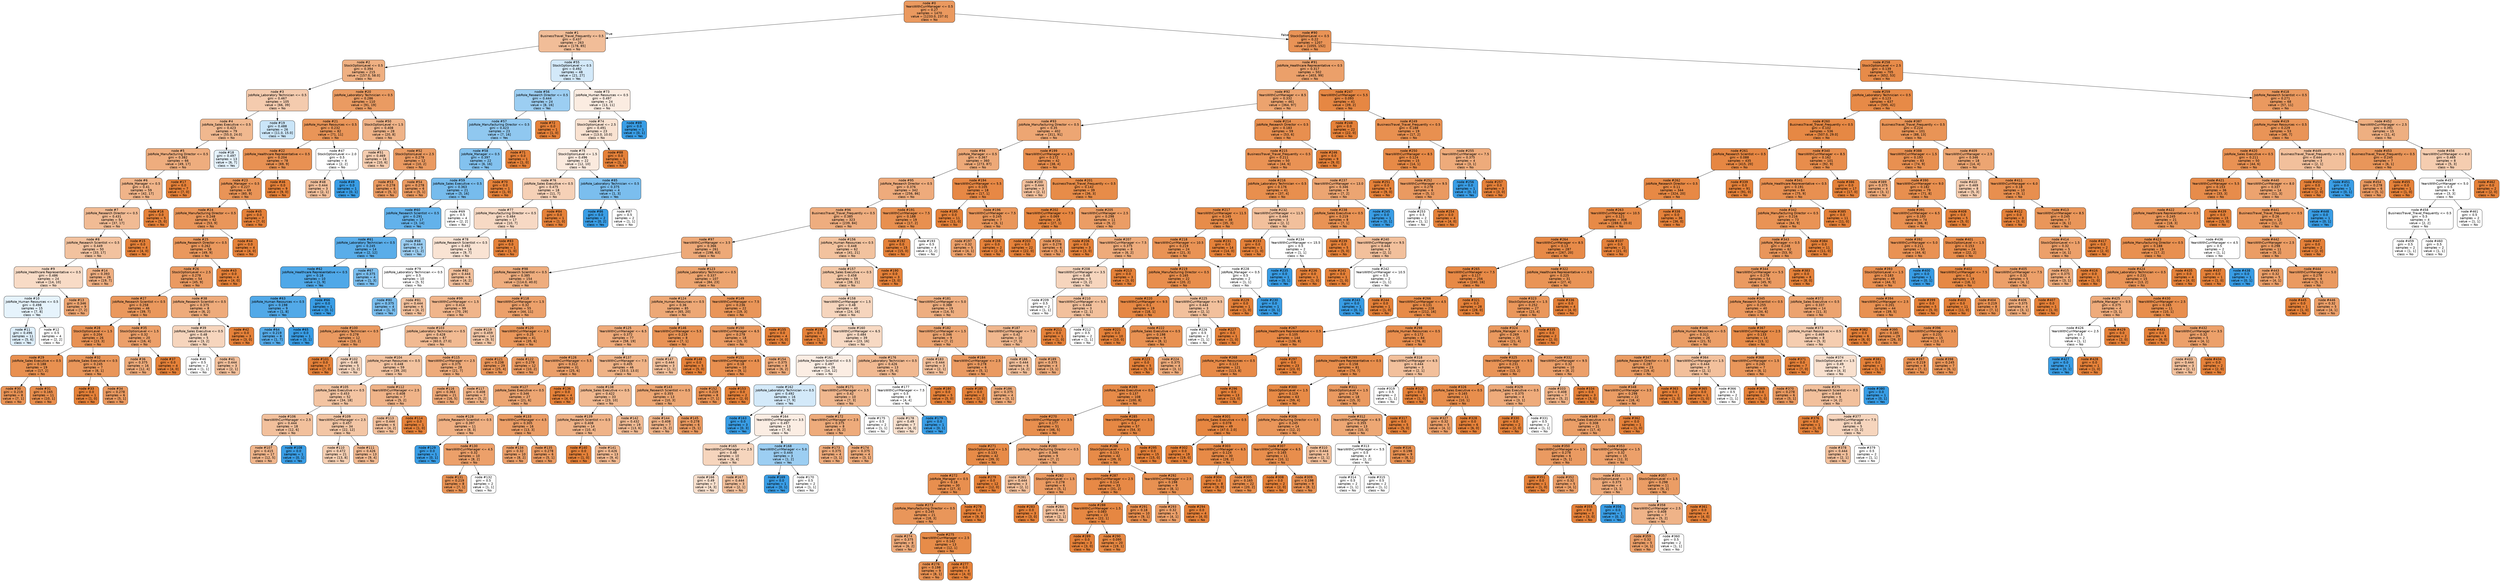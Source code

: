 digraph Tree {
node [shape=box, style="filled, rounded", color="black", fontname="helvetica"] ;
edge [fontname="helvetica"] ;
0 [label="node #0\nYearsWithCurrManager <= 0.5\ngini = 0.27\nsamples = 1470\nvalue = [1233.0, 237.0]\nclass = No", fillcolor="#ea995f"] ;
1 [label="node #1\nBusinessTravel_Travel_Frequently <= 0.5\ngini = 0.437\nsamples = 263\nvalue = [178, 85]\nclass = No", fillcolor="#f1bd98"] ;
0 -> 1 [labeldistance=2.5, labelangle=45, headlabel="True"] ;
2 [label="node #2\nStockOptionLevel <= 0.5\ngini = 0.394\nsamples = 215\nvalue = [157.0, 58.0]\nclass = No", fillcolor="#efb082"] ;
1 -> 2 ;
3 [label="node #3\nJobRole_Laboratory Technician <= 0.5\ngini = 0.467\nsamples = 105\nvalue = [66, 39]\nclass = No", fillcolor="#f4cbae"] ;
2 -> 3 ;
4 [label="node #4\nJobRole_Sales Executive <= 0.5\ngini = 0.423\nsamples = 79\nvalue = [55.0, 24.0]\nclass = No", fillcolor="#f0b88f"] ;
3 -> 4 ;
5 [label="node #5\nJobRole_Manufacturing Director <= 0.5\ngini = 0.382\nsamples = 66\nvalue = [49, 17]\nclass = No", fillcolor="#eead7e"] ;
4 -> 5 ;
6 [label="node #6\nJobRole_Manager <= 0.5\ngini = 0.41\nsamples = 59\nvalue = [42, 17]\nclass = No", fillcolor="#f0b489"] ;
5 -> 6 ;
7 [label="node #7\nJobRole_Research Director <= 0.5\ngini = 0.431\nsamples = 54\nvalue = [37, 17]\nclass = No", fillcolor="#f1bb94"] ;
6 -> 7 ;
8 [label="node #8\nJobRole_Research Scientist <= 0.5\ngini = 0.449\nsamples = 50\nvalue = [33, 17]\nclass = No", fillcolor="#f2c29f"] ;
7 -> 8 ;
9 [label="node #9\nJobRole_Healthcare Representative <= 0.5\ngini = 0.486\nsamples = 24\nvalue = [14, 10]\nclass = No", fillcolor="#f8dbc6"] ;
8 -> 9 ;
10 [label="node #10\nJobRole_Human Resources <= 0.5\ngini = 0.498\nsamples = 15\nvalue = [7, 8]\nclass = Yes", fillcolor="#e6f3fc"] ;
9 -> 10 ;
11 [label="node #11\ngini = 0.496\nsamples = 11\nvalue = [5, 6]\nclass = Yes", fillcolor="#deeffb"] ;
10 -> 11 ;
12 [label="node #12\ngini = 0.5\nsamples = 4\nvalue = [2, 2]\nclass = No", fillcolor="#ffffff"] ;
10 -> 12 ;
13 [label="node #13\ngini = 0.346\nsamples = 9\nvalue = [7, 2]\nclass = No", fillcolor="#eca572"] ;
9 -> 13 ;
14 [label="node #14\ngini = 0.393\nsamples = 26\nvalue = [19, 7]\nclass = No", fillcolor="#efaf82"] ;
8 -> 14 ;
15 [label="node #15\ngini = 0.0\nsamples = 4\nvalue = [4, 0]\nclass = No", fillcolor="#e58139"] ;
7 -> 15 ;
16 [label="node #16\ngini = 0.0\nsamples = 5\nvalue = [5, 0]\nclass = No", fillcolor="#e58139"] ;
6 -> 16 ;
17 [label="node #17\ngini = 0.0\nsamples = 7\nvalue = [7, 0]\nclass = No", fillcolor="#e58139"] ;
5 -> 17 ;
18 [label="node #18\ngini = 0.497\nsamples = 13\nvalue = [6, 7]\nclass = Yes", fillcolor="#e3f1fb"] ;
4 -> 18 ;
19 [label="node #19\ngini = 0.488\nsamples = 26\nvalue = [11.0, 15.0]\nclass = Yes", fillcolor="#cae5f8"] ;
3 -> 19 ;
20 [label="node #20\nJobRole_Laboratory Technician <= 0.5\ngini = 0.286\nsamples = 110\nvalue = [91, 19]\nclass = No", fillcolor="#ea9b62"] ;
2 -> 20 ;
21 [label="node #21\nJobRole_Human Resources <= 0.5\ngini = 0.232\nsamples = 82\nvalue = [71, 11]\nclass = No", fillcolor="#e99558"] ;
20 -> 21 ;
22 [label="node #22\nJobRole_Healthcare Representative <= 0.5\ngini = 0.204\nsamples = 78\nvalue = [69, 9]\nclass = No", fillcolor="#e89153"] ;
21 -> 22 ;
23 [label="node #23\nJobRole_Manager <= 0.5\ngini = 0.227\nsamples = 69\nvalue = [60, 9]\nclass = No", fillcolor="#e99457"] ;
22 -> 23 ;
24 [label="node #24\nJobRole_Manufacturing Director <= 0.5\ngini = 0.248\nsamples = 62\nvalue = [53, 9]\nclass = No", fillcolor="#e9965b"] ;
23 -> 24 ;
25 [label="node #25\nJobRole_Research Director <= 0.5\ngini = 0.262\nsamples = 58\nvalue = [49, 9]\nclass = No", fillcolor="#ea985d"] ;
24 -> 25 ;
26 [label="node #26\nStockOptionLevel <= 2.5\ngini = 0.278\nsamples = 54\nvalue = [45, 9]\nclass = No", fillcolor="#ea9a61"] ;
25 -> 26 ;
27 [label="node #27\nJobRole_Research Scientist <= 0.5\ngini = 0.258\nsamples = 46\nvalue = [39, 7]\nclass = No", fillcolor="#ea985d"] ;
26 -> 27 ;
28 [label="node #28\nStockOptionLevel <= 1.5\ngini = 0.204\nsamples = 26\nvalue = [23, 3]\nclass = No", fillcolor="#e89153"] ;
27 -> 28 ;
29 [label="node #29\nJobRole_Sales Executive <= 0.5\ngini = 0.188\nsamples = 19\nvalue = [17, 2]\nclass = No", fillcolor="#e89050"] ;
28 -> 29 ;
30 [label="node #30\ngini = 0.219\nsamples = 8\nvalue = [7, 1]\nclass = No", fillcolor="#e99355"] ;
29 -> 30 ;
31 [label="node #31\ngini = 0.165\nsamples = 11\nvalue = [10, 1]\nclass = No", fillcolor="#e88e4d"] ;
29 -> 31 ;
32 [label="node #32\nJobRole_Sales Executive <= 0.5\ngini = 0.245\nsamples = 7\nvalue = [6, 1]\nclass = No", fillcolor="#e9965a"] ;
28 -> 32 ;
33 [label="node #33\ngini = 0.0\nsamples = 1\nvalue = [1, 0]\nclass = No", fillcolor="#e58139"] ;
32 -> 33 ;
34 [label="node #34\ngini = 0.278\nsamples = 6\nvalue = [5, 1]\nclass = No", fillcolor="#ea9a61"] ;
32 -> 34 ;
35 [label="node #35\nStockOptionLevel <= 1.5\ngini = 0.32\nsamples = 20\nvalue = [16, 4]\nclass = No", fillcolor="#eca06a"] ;
27 -> 35 ;
36 [label="node #36\ngini = 0.375\nsamples = 16\nvalue = [12, 4]\nclass = No", fillcolor="#eeab7b"] ;
35 -> 36 ;
37 [label="node #37\ngini = 0.0\nsamples = 4\nvalue = [4, 0]\nclass = No", fillcolor="#e58139"] ;
35 -> 37 ;
38 [label="node #38\nJobRole_Research Scientist <= 0.5\ngini = 0.375\nsamples = 8\nvalue = [6, 2]\nclass = No", fillcolor="#eeab7b"] ;
26 -> 38 ;
39 [label="node #39\nJobRole_Sales Executive <= 0.5\ngini = 0.48\nsamples = 5\nvalue = [3, 2]\nclass = No", fillcolor="#f6d5bd"] ;
38 -> 39 ;
40 [label="node #40\ngini = 0.5\nsamples = 2\nvalue = [1, 1]\nclass = No", fillcolor="#ffffff"] ;
39 -> 40 ;
41 [label="node #41\ngini = 0.444\nsamples = 3\nvalue = [2, 1]\nclass = No", fillcolor="#f2c09c"] ;
39 -> 41 ;
42 [label="node #42\ngini = 0.0\nsamples = 3\nvalue = [3, 0]\nclass = No", fillcolor="#e58139"] ;
38 -> 42 ;
43 [label="node #43\ngini = 0.0\nsamples = 4\nvalue = [4, 0]\nclass = No", fillcolor="#e58139"] ;
25 -> 43 ;
44 [label="node #44\ngini = 0.0\nsamples = 4\nvalue = [4, 0]\nclass = No", fillcolor="#e58139"] ;
24 -> 44 ;
45 [label="node #45\ngini = 0.0\nsamples = 7\nvalue = [7, 0]\nclass = No", fillcolor="#e58139"] ;
23 -> 45 ;
46 [label="node #46\ngini = 0.0\nsamples = 9\nvalue = [9, 0]\nclass = No", fillcolor="#e58139"] ;
22 -> 46 ;
47 [label="node #47\nStockOptionLevel <= 2.0\ngini = 0.5\nsamples = 4\nvalue = [2, 2]\nclass = No", fillcolor="#ffffff"] ;
21 -> 47 ;
48 [label="node #48\ngini = 0.444\nsamples = 3\nvalue = [2, 1]\nclass = No", fillcolor="#f2c09c"] ;
47 -> 48 ;
49 [label="node #49\ngini = 0.0\nsamples = 1\nvalue = [0, 1]\nclass = Yes", fillcolor="#399de5"] ;
47 -> 49 ;
50 [label="node #50\nStockOptionLevel <= 1.5\ngini = 0.408\nsamples = 28\nvalue = [20, 8]\nclass = No", fillcolor="#efb388"] ;
20 -> 50 ;
51 [label="node #51\ngini = 0.469\nsamples = 16\nvalue = [10, 6]\nclass = No", fillcolor="#f5cdb0"] ;
50 -> 51 ;
52 [label="node #52\nStockOptionLevel <= 2.5\ngini = 0.278\nsamples = 12\nvalue = [10, 2]\nclass = No", fillcolor="#ea9a61"] ;
50 -> 52 ;
53 [label="node #53\ngini = 0.278\nsamples = 6\nvalue = [5, 1]\nclass = No", fillcolor="#ea9a61"] ;
52 -> 53 ;
54 [label="node #54\ngini = 0.278\nsamples = 6\nvalue = [5, 1]\nclass = No", fillcolor="#ea9a61"] ;
52 -> 54 ;
55 [label="node #55\nStockOptionLevel <= 0.5\ngini = 0.492\nsamples = 48\nvalue = [21, 27]\nclass = Yes", fillcolor="#d3e9f9"] ;
1 -> 55 ;
56 [label="node #56\nJobRole_Research Director <= 0.5\ngini = 0.444\nsamples = 24\nvalue = [8, 16]\nclass = Yes", fillcolor="#9ccef2"] ;
55 -> 56 ;
57 [label="node #57\nJobRole_Manufacturing Director <= 0.5\ngini = 0.423\nsamples = 23\nvalue = [7, 16]\nclass = Yes", fillcolor="#90c8f0"] ;
56 -> 57 ;
58 [label="node #58\nJobRole_Manager <= 0.5\ngini = 0.397\nsamples = 22\nvalue = [6, 16]\nclass = Yes", fillcolor="#83c2ef"] ;
57 -> 58 ;
59 [label="node #59\nJobRole_Sales Executive <= 0.5\ngini = 0.363\nsamples = 21\nvalue = [5, 16]\nclass = Yes", fillcolor="#77bced"] ;
58 -> 59 ;
60 [label="node #60\nJobRole_Research Scientist <= 0.5\ngini = 0.291\nsamples = 17\nvalue = [3, 14]\nclass = Yes", fillcolor="#63b2eb"] ;
59 -> 60 ;
61 [label="node #61\nJobRole_Laboratory Technician <= 0.5\ngini = 0.245\nsamples = 14\nvalue = [2, 12]\nclass = Yes", fillcolor="#5aade9"] ;
60 -> 61 ;
62 [label="node #62\nJobRole_Healthcare Representative <= 0.5\ngini = 0.18\nsamples = 10\nvalue = [1, 9]\nclass = Yes", fillcolor="#4fa8e8"] ;
61 -> 62 ;
63 [label="node #63\nJobRole_Human Resources <= 0.5\ngini = 0.198\nsamples = 9\nvalue = [1, 8]\nclass = Yes", fillcolor="#52a9e8"] ;
62 -> 63 ;
64 [label="node #64\ngini = 0.219\nsamples = 8\nvalue = [1, 7]\nclass = Yes", fillcolor="#55abe9"] ;
63 -> 64 ;
65 [label="node #65\ngini = 0.0\nsamples = 1\nvalue = [0, 1]\nclass = Yes", fillcolor="#399de5"] ;
63 -> 65 ;
66 [label="node #66\ngini = 0.0\nsamples = 1\nvalue = [0, 1]\nclass = Yes", fillcolor="#399de5"] ;
62 -> 66 ;
67 [label="node #67\ngini = 0.375\nsamples = 4\nvalue = [1, 3]\nclass = Yes", fillcolor="#7bbeee"] ;
61 -> 67 ;
68 [label="node #68\ngini = 0.444\nsamples = 3\nvalue = [1, 2]\nclass = Yes", fillcolor="#9ccef2"] ;
60 -> 68 ;
69 [label="node #69\ngini = 0.5\nsamples = 4\nvalue = [2, 2]\nclass = No", fillcolor="#ffffff"] ;
59 -> 69 ;
70 [label="node #70\ngini = 0.0\nsamples = 1\nvalue = [1, 0]\nclass = No", fillcolor="#e58139"] ;
58 -> 70 ;
71 [label="node #71\ngini = 0.0\nsamples = 1\nvalue = [1, 0]\nclass = No", fillcolor="#e58139"] ;
57 -> 71 ;
72 [label="node #72\ngini = 0.0\nsamples = 1\nvalue = [1, 0]\nclass = No", fillcolor="#e58139"] ;
56 -> 72 ;
73 [label="node #73\nJobRole_Human Resources <= 0.5\ngini = 0.497\nsamples = 24\nvalue = [13, 11]\nclass = No", fillcolor="#fbece1"] ;
55 -> 73 ;
74 [label="node #74\nStockOptionLevel <= 2.5\ngini = 0.491\nsamples = 23\nvalue = [13.0, 10.0]\nclass = No", fillcolor="#f9e2d1"] ;
73 -> 74 ;
75 [label="node #75\nStockOptionLevel <= 1.5\ngini = 0.496\nsamples = 22\nvalue = [12, 10]\nclass = No", fillcolor="#fbeade"] ;
74 -> 75 ;
76 [label="node #76\nJobRole_Sales Executive <= 0.5\ngini = 0.475\nsamples = 18\nvalue = [11, 7]\nclass = No", fillcolor="#f6d1b7"] ;
75 -> 76 ;
77 [label="node #77\nJobRole_Manufacturing Director <= 0.5\ngini = 0.484\nsamples = 17\nvalue = [10, 7]\nclass = No", fillcolor="#f7d9c4"] ;
76 -> 77 ;
78 [label="node #78\nJobRole_Research Scientist <= 0.5\ngini = 0.492\nsamples = 16\nvalue = [9, 7]\nclass = No", fillcolor="#f9e3d3"] ;
77 -> 78 ;
79 [label="node #79\nJobRole_Laboratory Technician <= 0.5\ngini = 0.5\nsamples = 10\nvalue = [5, 5]\nclass = No", fillcolor="#ffffff"] ;
78 -> 79 ;
80 [label="node #80\ngini = 0.375\nsamples = 4\nvalue = [1, 3]\nclass = Yes", fillcolor="#7bbeee"] ;
79 -> 80 ;
81 [label="node #81\ngini = 0.444\nsamples = 6\nvalue = [4, 2]\nclass = No", fillcolor="#f2c09c"] ;
79 -> 81 ;
82 [label="node #82\ngini = 0.444\nsamples = 6\nvalue = [4, 2]\nclass = No", fillcolor="#f2c09c"] ;
78 -> 82 ;
83 [label="node #83\ngini = 0.0\nsamples = 1\nvalue = [1, 0]\nclass = No", fillcolor="#e58139"] ;
77 -> 83 ;
84 [label="node #84\ngini = 0.0\nsamples = 1\nvalue = [1, 0]\nclass = No", fillcolor="#e58139"] ;
76 -> 84 ;
85 [label="node #85\nJobRole_Laboratory Technician <= 0.5\ngini = 0.375\nsamples = 4\nvalue = [1, 3]\nclass = Yes", fillcolor="#7bbeee"] ;
75 -> 85 ;
86 [label="node #86\ngini = 0.0\nsamples = 2\nvalue = [0, 2]\nclass = Yes", fillcolor="#399de5"] ;
85 -> 86 ;
87 [label="node #87\ngini = 0.5\nsamples = 2\nvalue = [1, 1]\nclass = No", fillcolor="#ffffff"] ;
85 -> 87 ;
88 [label="node #88\ngini = 0.0\nsamples = 1\nvalue = [1, 0]\nclass = No", fillcolor="#e58139"] ;
74 -> 88 ;
89 [label="node #89\ngini = 0.0\nsamples = 1\nvalue = [0, 1]\nclass = Yes", fillcolor="#399de5"] ;
73 -> 89 ;
90 [label="node #90\nStockOptionLevel <= 0.5\ngini = 0.22\nsamples = 1207\nvalue = [1055, 152]\nclass = No", fillcolor="#e99356"] ;
0 -> 90 [labeldistance=2.5, labelangle=-45, headlabel="False"] ;
91 [label="node #91\nJobRole_Healthcare Representative <= 0.5\ngini = 0.317\nsamples = 502\nvalue = [403, 99]\nclass = No", fillcolor="#eba06a"] ;
90 -> 91 ;
92 [label="node #92\nYearsWithCurrManager <= 8.5\ngini = 0.332\nsamples = 461\nvalue = [364, 97]\nclass = No", fillcolor="#eca36e"] ;
91 -> 92 ;
93 [label="node #93\nJobRole_Manufacturing Director <= 0.5\ngini = 0.35\nsamples = 402\nvalue = [311, 91]\nclass = No", fillcolor="#eda673"] ;
92 -> 93 ;
94 [label="node #94\nJobRole_Manager <= 0.5\ngini = 0.367\nsamples = 360\nvalue = [273, 87]\nclass = No", fillcolor="#eda978"] ;
93 -> 94 ;
95 [label="node #95\nJobRole_Research Director <= 0.5\ngini = 0.376\nsamples = 342\nvalue = [256, 86]\nclass = No", fillcolor="#eeab7c"] ;
94 -> 95 ;
96 [label="node #96\nBusinessTravel_Travel_Frequently <= 0.5\ngini = 0.385\nsamples = 323\nvalue = [239, 84]\nclass = No", fillcolor="#eead7f"] ;
95 -> 96 ;
97 [label="node #97\nYearsWithCurrManager <= 3.5\ngini = 0.366\nsamples = 261\nvalue = [198, 63]\nclass = No", fillcolor="#eda978"] ;
96 -> 97 ;
98 [label="node #98\nJobRole_Research Scientist <= 0.5\ngini = 0.385\nsamples = 154\nvalue = [114.0, 40.0]\nclass = No", fillcolor="#eead7e"] ;
97 -> 98 ;
99 [label="node #99\nYearsWithCurrManager <= 1.5\ngini = 0.414\nsamples = 99\nvalue = [70, 29]\nclass = No", fillcolor="#f0b58b"] ;
98 -> 99 ;
100 [label="node #100\nJobRole_Laboratory Technician <= 0.5\ngini = 0.278\nsamples = 12\nvalue = [10, 2]\nclass = No", fillcolor="#ea9a61"] ;
99 -> 100 ;
101 [label="node #101\ngini = 0.0\nsamples = 7\nvalue = [7, 0]\nclass = No", fillcolor="#e58139"] ;
100 -> 101 ;
102 [label="node #102\ngini = 0.48\nsamples = 5\nvalue = [3, 2]\nclass = No", fillcolor="#f6d5bd"] ;
100 -> 102 ;
103 [label="node #103\nJobRole_Laboratory Technician <= 0.5\ngini = 0.428\nsamples = 87\nvalue = [60.0, 27.0]\nclass = No", fillcolor="#f1ba92"] ;
99 -> 103 ;
104 [label="node #104\nJobRole_Human Resources <= 0.5\ngini = 0.448\nsamples = 59\nvalue = [39, 20]\nclass = No", fillcolor="#f2c29f"] ;
103 -> 104 ;
105 [label="node #105\nJobRole_Sales Executive <= 0.5\ngini = 0.453\nsamples = 52\nvalue = [34, 18]\nclass = No", fillcolor="#f3c4a2"] ;
104 -> 105 ;
106 [label="node #106\nYearsWithCurrManager <= 2.5\ngini = 0.444\nsamples = 18\nvalue = [12, 6]\nclass = No", fillcolor="#f2c09c"] ;
105 -> 106 ;
107 [label="node #107\ngini = 0.415\nsamples = 17\nvalue = [12, 5]\nclass = No", fillcolor="#f0b58b"] ;
106 -> 107 ;
108 [label="node #108\ngini = 0.0\nsamples = 1\nvalue = [0, 1]\nclass = Yes", fillcolor="#399de5"] ;
106 -> 108 ;
109 [label="node #109\nYearsWithCurrManager <= 2.5\ngini = 0.457\nsamples = 34\nvalue = [22, 12]\nclass = No", fillcolor="#f3c6a5"] ;
105 -> 109 ;
110 [label="node #110\ngini = 0.472\nsamples = 21\nvalue = [13, 8]\nclass = No", fillcolor="#f5cfb3"] ;
109 -> 110 ;
111 [label="node #111\ngini = 0.426\nsamples = 13\nvalue = [9, 4]\nclass = No", fillcolor="#f1b991"] ;
109 -> 111 ;
112 [label="node #112\nYearsWithCurrManager <= 2.5\ngini = 0.408\nsamples = 7\nvalue = [5, 2]\nclass = No", fillcolor="#efb388"] ;
104 -> 112 ;
113 [label="node #113\ngini = 0.444\nsamples = 6\nvalue = [4, 2]\nclass = No", fillcolor="#f2c09c"] ;
112 -> 113 ;
114 [label="node #114\ngini = 0.0\nsamples = 1\nvalue = [1, 0]\nclass = No", fillcolor="#e58139"] ;
112 -> 114 ;
115 [label="node #115\nYearsWithCurrManager <= 2.5\ngini = 0.375\nsamples = 28\nvalue = [21, 7]\nclass = No", fillcolor="#eeab7b"] ;
103 -> 115 ;
116 [label="node #116\ngini = 0.363\nsamples = 21\nvalue = [16, 5]\nclass = No", fillcolor="#eda877"] ;
115 -> 116 ;
117 [label="node #117\ngini = 0.408\nsamples = 7\nvalue = [5, 2]\nclass = No", fillcolor="#efb388"] ;
115 -> 117 ;
118 [label="node #118\nYearsWithCurrManager <= 1.5\ngini = 0.32\nsamples = 55\nvalue = [44, 11]\nclass = No", fillcolor="#eca06a"] ;
98 -> 118 ;
119 [label="node #119\ngini = 0.459\nsamples = 14\nvalue = [9, 5]\nclass = No", fillcolor="#f3c7a7"] ;
118 -> 119 ;
120 [label="node #120\nYearsWithCurrManager <= 2.5\ngini = 0.25\nsamples = 41\nvalue = [35, 6]\nclass = No", fillcolor="#e9975b"] ;
118 -> 120 ;
121 [label="node #121\ngini = 0.238\nsamples = 29\nvalue = [25, 4]\nclass = No", fillcolor="#e99559"] ;
120 -> 121 ;
122 [label="node #122\ngini = 0.278\nsamples = 12\nvalue = [10, 2]\nclass = No", fillcolor="#ea9a61"] ;
120 -> 122 ;
123 [label="node #123\nJobRole_Laboratory Technician <= 0.5\ngini = 0.337\nsamples = 107\nvalue = [84, 23]\nclass = No", fillcolor="#eca46f"] ;
97 -> 123 ;
124 [label="node #124\nJobRole_Human Resources <= 0.5\ngini = 0.36\nsamples = 85\nvalue = [65, 20]\nclass = No", fillcolor="#eda876"] ;
123 -> 124 ;
125 [label="node #125\nYearsWithCurrManager <= 6.5\ngini = 0.372\nsamples = 77\nvalue = [58, 19]\nclass = No", fillcolor="#eeaa7a"] ;
124 -> 125 ;
126 [label="node #126\nYearsWithCurrManager <= 5.5\ngini = 0.312\nsamples = 31\nvalue = [25, 6]\nclass = No", fillcolor="#eb9f69"] ;
125 -> 126 ;
127 [label="node #127\nJobRole_Sales Executive <= 0.5\ngini = 0.346\nsamples = 27\nvalue = [21, 6]\nclass = No", fillcolor="#eca572"] ;
126 -> 127 ;
128 [label="node #128\nJobRole_Research Scientist <= 0.5\ngini = 0.397\nsamples = 11\nvalue = [8, 3]\nclass = No", fillcolor="#efb083"] ;
127 -> 128 ;
129 [label="node #129\ngini = 0.0\nsamples = 1\nvalue = [0, 1]\nclass = Yes", fillcolor="#399de5"] ;
128 -> 129 ;
130 [label="node #130\nYearsWithCurrManager <= 4.5\ngini = 0.32\nsamples = 10\nvalue = [8, 2]\nclass = No", fillcolor="#eca06a"] ;
128 -> 130 ;
131 [label="node #131\ngini = 0.219\nsamples = 8\nvalue = [7, 1]\nclass = No", fillcolor="#e99355"] ;
130 -> 131 ;
132 [label="node #132\ngini = 0.5\nsamples = 2\nvalue = [1, 1]\nclass = No", fillcolor="#ffffff"] ;
130 -> 132 ;
133 [label="node #133\nYearsWithCurrManager <= 4.5\ngini = 0.305\nsamples = 16\nvalue = [13, 3]\nclass = No", fillcolor="#eb9e67"] ;
127 -> 133 ;
134 [label="node #134\ngini = 0.32\nsamples = 10\nvalue = [8, 2]\nclass = No", fillcolor="#eca06a"] ;
133 -> 134 ;
135 [label="node #135\ngini = 0.278\nsamples = 6\nvalue = [5, 1]\nclass = No", fillcolor="#ea9a61"] ;
133 -> 135 ;
136 [label="node #136\ngini = 0.0\nsamples = 4\nvalue = [4, 0]\nclass = No", fillcolor="#e58139"] ;
126 -> 136 ;
137 [label="node #137\nYearsWithCurrManager <= 7.5\ngini = 0.405\nsamples = 46\nvalue = [33.0, 13.0]\nclass = No", fillcolor="#efb387"] ;
125 -> 137 ;
138 [label="node #138\nJobRole_Sales Executive <= 0.5\ngini = 0.422\nsamples = 33\nvalue = [23, 10]\nclass = No", fillcolor="#f0b88f"] ;
137 -> 138 ;
139 [label="node #139\nJobRole_Research Scientist <= 0.5\ngini = 0.408\nsamples = 14\nvalue = [10, 4]\nclass = No", fillcolor="#efb388"] ;
138 -> 139 ;
140 [label="node #140\ngini = 0.0\nsamples = 1\nvalue = [1, 0]\nclass = No", fillcolor="#e58139"] ;
139 -> 140 ;
141 [label="node #141\ngini = 0.426\nsamples = 13\nvalue = [9, 4]\nclass = No", fillcolor="#f1b991"] ;
139 -> 141 ;
142 [label="node #142\ngini = 0.432\nsamples = 19\nvalue = [13, 6]\nclass = No", fillcolor="#f1bb94"] ;
138 -> 142 ;
143 [label="node #143\nJobRole_Research Scientist <= 0.5\ngini = 0.355\nsamples = 13\nvalue = [10, 3]\nclass = No", fillcolor="#eda774"] ;
137 -> 143 ;
144 [label="node #144\ngini = 0.408\nsamples = 7\nvalue = [5, 2]\nclass = No", fillcolor="#efb388"] ;
143 -> 144 ;
145 [label="node #145\ngini = 0.278\nsamples = 6\nvalue = [5, 1]\nclass = No", fillcolor="#ea9a61"] ;
143 -> 145 ;
146 [label="node #146\nYearsWithCurrManager <= 5.5\ngini = 0.219\nsamples = 8\nvalue = [7, 1]\nclass = No", fillcolor="#e99355"] ;
124 -> 146 ;
147 [label="node #147\ngini = 0.444\nsamples = 3\nvalue = [2, 1]\nclass = No", fillcolor="#f2c09c"] ;
146 -> 147 ;
148 [label="node #148\ngini = 0.0\nsamples = 5\nvalue = [5, 0]\nclass = No", fillcolor="#e58139"] ;
146 -> 148 ;
149 [label="node #149\nYearsWithCurrManager <= 7.5\ngini = 0.236\nsamples = 22\nvalue = [19, 3]\nclass = No", fillcolor="#e99558"] ;
123 -> 149 ;
150 [label="node #150\nYearsWithCurrManager <= 6.5\ngini = 0.278\nsamples = 18\nvalue = [15, 3]\nclass = No", fillcolor="#ea9a61"] ;
149 -> 150 ;
151 [label="node #151\nYearsWithCurrManager <= 4.5\ngini = 0.18\nsamples = 10\nvalue = [9, 1]\nclass = No", fillcolor="#e88f4f"] ;
150 -> 151 ;
152 [label="node #152\ngini = 0.219\nsamples = 8\nvalue = [7, 1]\nclass = No", fillcolor="#e99355"] ;
151 -> 152 ;
153 [label="node #153\ngini = 0.0\nsamples = 2\nvalue = [2, 0]\nclass = No", fillcolor="#e58139"] ;
151 -> 153 ;
154 [label="node #154\ngini = 0.375\nsamples = 8\nvalue = [6, 2]\nclass = No", fillcolor="#eeab7b"] ;
150 -> 154 ;
155 [label="node #155\ngini = 0.0\nsamples = 4\nvalue = [4, 0]\nclass = No", fillcolor="#e58139"] ;
149 -> 155 ;
156 [label="node #156\nJobRole_Human Resources <= 0.5\ngini = 0.448\nsamples = 62\nvalue = [41, 21]\nclass = No", fillcolor="#f2c29e"] ;
96 -> 156 ;
157 [label="node #157\nJobRole_Sales Executive <= 0.5\ngini = 0.458\nsamples = 59\nvalue = [38, 21]\nclass = No", fillcolor="#f3c7a6"] ;
156 -> 157 ;
158 [label="node #158\nYearsWithCurrManager <= 1.5\ngini = 0.48\nsamples = 40\nvalue = [24, 16]\nclass = No", fillcolor="#f6d5bd"] ;
157 -> 158 ;
159 [label="node #159\ngini = 0.0\nsamples = 1\nvalue = [1, 0]\nclass = No", fillcolor="#e58139"] ;
158 -> 159 ;
160 [label="node #160\nYearsWithCurrManager <= 6.5\ngini = 0.484\nsamples = 39\nvalue = [23, 16]\nclass = No", fillcolor="#f7d9c3"] ;
158 -> 160 ;
161 [label="node #161\nJobRole_Research Scientist <= 0.5\ngini = 0.497\nsamples = 26\nvalue = [14, 12]\nclass = No", fillcolor="#fbede3"] ;
160 -> 161 ;
162 [label="node #162\nJobRole_Laboratory Technician <= 0.5\ngini = 0.492\nsamples = 16\nvalue = [7, 9]\nclass = Yes", fillcolor="#d3e9f9"] ;
161 -> 162 ;
163 [label="node #163\ngini = 0.0\nsamples = 3\nvalue = [0, 3]\nclass = Yes", fillcolor="#399de5"] ;
162 -> 163 ;
164 [label="node #164\nYearsWithCurrManager <= 3.5\ngini = 0.497\nsamples = 13\nvalue = [7, 6]\nclass = No", fillcolor="#fbede3"] ;
162 -> 164 ;
165 [label="node #165\nYearsWithCurrManager <= 2.5\ngini = 0.48\nsamples = 10\nvalue = [6, 4]\nclass = No", fillcolor="#f6d5bd"] ;
164 -> 165 ;
166 [label="node #166\ngini = 0.49\nsamples = 7\nvalue = [4, 3]\nclass = No", fillcolor="#f8e0ce"] ;
165 -> 166 ;
167 [label="node #167\ngini = 0.444\nsamples = 3\nvalue = [2, 1]\nclass = No", fillcolor="#f2c09c"] ;
165 -> 167 ;
168 [label="node #168\nYearsWithCurrManager <= 5.0\ngini = 0.444\nsamples = 3\nvalue = [1, 2]\nclass = Yes", fillcolor="#9ccef2"] ;
164 -> 168 ;
169 [label="node #169\ngini = 0.0\nsamples = 1\nvalue = [0, 1]\nclass = Yes", fillcolor="#399de5"] ;
168 -> 169 ;
170 [label="node #170\ngini = 0.5\nsamples = 2\nvalue = [1, 1]\nclass = No", fillcolor="#ffffff"] ;
168 -> 170 ;
171 [label="node #171\nYearsWithCurrManager <= 3.5\ngini = 0.42\nsamples = 10\nvalue = [7, 3]\nclass = No", fillcolor="#f0b78e"] ;
161 -> 171 ;
172 [label="node #172\nYearsWithCurrManager <= 2.5\ngini = 0.375\nsamples = 8\nvalue = [6, 2]\nclass = No", fillcolor="#eeab7b"] ;
171 -> 172 ;
173 [label="node #173\ngini = 0.375\nsamples = 4\nvalue = [3, 1]\nclass = No", fillcolor="#eeab7b"] ;
172 -> 173 ;
174 [label="node #174\ngini = 0.375\nsamples = 4\nvalue = [3, 1]\nclass = No", fillcolor="#eeab7b"] ;
172 -> 174 ;
175 [label="node #175\ngini = 0.5\nsamples = 2\nvalue = [1, 1]\nclass = No", fillcolor="#ffffff"] ;
171 -> 175 ;
176 [label="node #176\nJobRole_Laboratory Technician <= 0.5\ngini = 0.426\nsamples = 13\nvalue = [9, 4]\nclass = No", fillcolor="#f1b991"] ;
160 -> 176 ;
177 [label="node #177\nYearsWithCurrManager <= 7.5\ngini = 0.5\nsamples = 8\nvalue = [4, 4]\nclass = No", fillcolor="#ffffff"] ;
176 -> 177 ;
178 [label="node #178\ngini = 0.49\nsamples = 7\nvalue = [4, 3]\nclass = No", fillcolor="#f8e0ce"] ;
177 -> 178 ;
179 [label="node #179\ngini = 0.0\nsamples = 1\nvalue = [0, 1]\nclass = Yes", fillcolor="#399de5"] ;
177 -> 179 ;
180 [label="node #180\ngini = 0.0\nsamples = 5\nvalue = [5, 0]\nclass = No", fillcolor="#e58139"] ;
176 -> 180 ;
181 [label="node #181\nYearsWithCurrManager <= 5.0\ngini = 0.388\nsamples = 19\nvalue = [14, 5]\nclass = No", fillcolor="#eeae80"] ;
157 -> 181 ;
182 [label="node #182\nYearsWithCurrManager <= 1.5\ngini = 0.346\nsamples = 9\nvalue = [7, 2]\nclass = No", fillcolor="#eca572"] ;
181 -> 182 ;
183 [label="node #183\ngini = 0.444\nsamples = 3\nvalue = [2, 1]\nclass = No", fillcolor="#f2c09c"] ;
182 -> 183 ;
184 [label="node #184\nYearsWithCurrManager <= 2.5\ngini = 0.278\nsamples = 6\nvalue = [5, 1]\nclass = No", fillcolor="#ea9a61"] ;
182 -> 184 ;
185 [label="node #185\ngini = 0.0\nsamples = 2\nvalue = [2, 0]\nclass = No", fillcolor="#e58139"] ;
184 -> 185 ;
186 [label="node #186\ngini = 0.375\nsamples = 4\nvalue = [3, 1]\nclass = No", fillcolor="#eeab7b"] ;
184 -> 186 ;
187 [label="node #187\nYearsWithCurrManager <= 7.5\ngini = 0.42\nsamples = 10\nvalue = [7, 3]\nclass = No", fillcolor="#f0b78e"] ;
181 -> 187 ;
188 [label="node #188\ngini = 0.444\nsamples = 6\nvalue = [4, 2]\nclass = No", fillcolor="#f2c09c"] ;
187 -> 188 ;
189 [label="node #189\ngini = 0.375\nsamples = 4\nvalue = [3, 1]\nclass = No", fillcolor="#eeab7b"] ;
187 -> 189 ;
190 [label="node #190\ngini = 0.0\nsamples = 3\nvalue = [3, 0]\nclass = No", fillcolor="#e58139"] ;
156 -> 190 ;
191 [label="node #191\nYearsWithCurrManager <= 7.5\ngini = 0.188\nsamples = 19\nvalue = [17, 2]\nclass = No", fillcolor="#e89050"] ;
95 -> 191 ;
192 [label="node #192\ngini = 0.0\nsamples = 15\nvalue = [15, 0]\nclass = No", fillcolor="#e58139"] ;
191 -> 192 ;
193 [label="node #193\ngini = 0.5\nsamples = 4\nvalue = [2, 2]\nclass = No", fillcolor="#ffffff"] ;
191 -> 193 ;
194 [label="node #194\nYearsWithCurrManager <= 5.5\ngini = 0.105\nsamples = 18\nvalue = [17, 1]\nclass = No", fillcolor="#e78845"] ;
94 -> 194 ;
195 [label="node #195\ngini = 0.0\nsamples = 11\nvalue = [11, 0]\nclass = No", fillcolor="#e58139"] ;
194 -> 195 ;
196 [label="node #196\nYearsWithCurrManager <= 7.5\ngini = 0.245\nsamples = 7\nvalue = [6, 1]\nclass = No", fillcolor="#e9965a"] ;
194 -> 196 ;
197 [label="node #197\ngini = 0.32\nsamples = 5\nvalue = [4, 1]\nclass = No", fillcolor="#eca06a"] ;
196 -> 197 ;
198 [label="node #198\ngini = 0.0\nsamples = 2\nvalue = [2, 0]\nclass = No", fillcolor="#e58139"] ;
196 -> 198 ;
199 [label="node #199\nYearsWithCurrManager <= 1.5\ngini = 0.172\nsamples = 42\nvalue = [38, 4]\nclass = No", fillcolor="#e88e4e"] ;
93 -> 199 ;
200 [label="node #200\ngini = 0.444\nsamples = 3\nvalue = [2, 1]\nclass = No", fillcolor="#f2c09c"] ;
199 -> 200 ;
201 [label="node #201\nBusinessTravel_Travel_Frequently <= 0.5\ngini = 0.142\nsamples = 39\nvalue = [36, 3]\nclass = No", fillcolor="#e78c49"] ;
199 -> 201 ;
202 [label="node #202\nYearsWithCurrManager <= 7.5\ngini = 0.069\nsamples = 28\nvalue = [27, 1]\nclass = No", fillcolor="#e68640"] ;
201 -> 202 ;
203 [label="node #203\ngini = 0.0\nsamples = 22\nvalue = [22, 0]\nclass = No", fillcolor="#e58139"] ;
202 -> 203 ;
204 [label="node #204\ngini = 0.278\nsamples = 6\nvalue = [5, 1]\nclass = No", fillcolor="#ea9a61"] ;
202 -> 204 ;
205 [label="node #205\nYearsWithCurrManager <= 2.5\ngini = 0.298\nsamples = 11\nvalue = [9, 2]\nclass = No", fillcolor="#eb9d65"] ;
201 -> 205 ;
206 [label="node #206\ngini = 0.0\nsamples = 3\nvalue = [3, 0]\nclass = No", fillcolor="#e58139"] ;
205 -> 206 ;
207 [label="node #207\nYearsWithCurrManager <= 7.5\ngini = 0.375\nsamples = 8\nvalue = [6, 2]\nclass = No", fillcolor="#eeab7b"] ;
205 -> 207 ;
208 [label="node #208\nYearsWithCurrManager <= 3.5\ngini = 0.48\nsamples = 5\nvalue = [3, 2]\nclass = No", fillcolor="#f6d5bd"] ;
207 -> 208 ;
209 [label="node #209\ngini = 0.5\nsamples = 2\nvalue = [1, 1]\nclass = No", fillcolor="#ffffff"] ;
208 -> 209 ;
210 [label="node #210\nYearsWithCurrManager <= 5.5\ngini = 0.444\nsamples = 3\nvalue = [2, 1]\nclass = No", fillcolor="#f2c09c"] ;
208 -> 210 ;
211 [label="node #211\ngini = 0.0\nsamples = 1\nvalue = [1, 0]\nclass = No", fillcolor="#e58139"] ;
210 -> 211 ;
212 [label="node #212\ngini = 0.5\nsamples = 2\nvalue = [1, 1]\nclass = No", fillcolor="#ffffff"] ;
210 -> 212 ;
213 [label="node #213\ngini = 0.0\nsamples = 3\nvalue = [3, 0]\nclass = No", fillcolor="#e58139"] ;
207 -> 213 ;
214 [label="node #214\nJobRole_Research Director <= 0.5\ngini = 0.183\nsamples = 59\nvalue = [53, 6]\nclass = No", fillcolor="#e88f4f"] ;
92 -> 214 ;
215 [label="node #215\nBusinessTravel_Travel_Frequently <= 0.5\ngini = 0.211\nsamples = 50\nvalue = [44, 6]\nclass = No", fillcolor="#e99254"] ;
214 -> 215 ;
216 [label="node #216\nJobRole_Laboratory Technician <= 0.5\ngini = 0.176\nsamples = 41\nvalue = [37, 4]\nclass = No", fillcolor="#e88f4e"] ;
215 -> 216 ;
217 [label="node #217\nYearsWithCurrManager <= 11.5\ngini = 0.145\nsamples = 38\nvalue = [35, 3]\nclass = No", fillcolor="#e78c4a"] ;
216 -> 217 ;
218 [label="node #218\nYearsWithCurrManager <= 10.5\ngini = 0.219\nsamples = 24\nvalue = [21, 3]\nclass = No", fillcolor="#e99355"] ;
217 -> 218 ;
219 [label="node #219\nJobRole_Manufacturing Director <= 0.5\ngini = 0.165\nsamples = 22\nvalue = [20, 2]\nclass = No", fillcolor="#e88e4d"] ;
218 -> 219 ;
220 [label="node #220\nYearsWithCurrManager <= 9.5\ngini = 0.1\nsamples = 19\nvalue = [18, 1]\nclass = No", fillcolor="#e68844"] ;
219 -> 220 ;
221 [label="node #221\ngini = 0.0\nsamples = 10\nvalue = [10, 0]\nclass = No", fillcolor="#e58139"] ;
220 -> 221 ;
222 [label="node #222\nJobRole_Sales Executive <= 0.5\ngini = 0.198\nsamples = 9\nvalue = [8, 1]\nclass = No", fillcolor="#e89152"] ;
220 -> 222 ;
223 [label="node #223\ngini = 0.0\nsamples = 5\nvalue = [5, 0]\nclass = No", fillcolor="#e58139"] ;
222 -> 223 ;
224 [label="node #224\ngini = 0.375\nsamples = 4\nvalue = [3, 1]\nclass = No", fillcolor="#eeab7b"] ;
222 -> 224 ;
225 [label="node #225\nYearsWithCurrManager <= 9.5\ngini = 0.444\nsamples = 3\nvalue = [2, 1]\nclass = No", fillcolor="#f2c09c"] ;
219 -> 225 ;
226 [label="node #226\ngini = 0.5\nsamples = 2\nvalue = [1, 1]\nclass = No", fillcolor="#ffffff"] ;
225 -> 226 ;
227 [label="node #227\ngini = 0.0\nsamples = 1\nvalue = [1, 0]\nclass = No", fillcolor="#e58139"] ;
225 -> 227 ;
228 [label="node #228\nJobRole_Manager <= 0.5\ngini = 0.5\nsamples = 2\nvalue = [1, 1]\nclass = No", fillcolor="#ffffff"] ;
218 -> 228 ;
229 [label="node #229\ngini = 0.0\nsamples = 1\nvalue = [1, 0]\nclass = No", fillcolor="#e58139"] ;
228 -> 229 ;
230 [label="node #230\ngini = 0.0\nsamples = 1\nvalue = [0, 1]\nclass = Yes", fillcolor="#399de5"] ;
228 -> 230 ;
231 [label="node #231\ngini = 0.0\nsamples = 14\nvalue = [14, 0]\nclass = No", fillcolor="#e58139"] ;
217 -> 231 ;
232 [label="node #232\nYearsWithCurrManager <= 11.5\ngini = 0.444\nsamples = 3\nvalue = [2, 1]\nclass = No", fillcolor="#f2c09c"] ;
216 -> 232 ;
233 [label="node #233\ngini = 0.0\nsamples = 1\nvalue = [1, 0]\nclass = No", fillcolor="#e58139"] ;
232 -> 233 ;
234 [label="node #234\nYearsWithCurrManager <= 15.5\ngini = 0.5\nsamples = 2\nvalue = [1, 1]\nclass = No", fillcolor="#ffffff"] ;
232 -> 234 ;
235 [label="node #235\ngini = 0.0\nsamples = 1\nvalue = [0, 1]\nclass = Yes", fillcolor="#399de5"] ;
234 -> 235 ;
236 [label="node #236\ngini = 0.0\nsamples = 1\nvalue = [1, 0]\nclass = No", fillcolor="#e58139"] ;
234 -> 236 ;
237 [label="node #237\nYearsWithCurrManager <= 13.0\ngini = 0.346\nsamples = 9\nvalue = [7, 2]\nclass = No", fillcolor="#eca572"] ;
215 -> 237 ;
238 [label="node #238\nJobRole_Sales Executive <= 0.5\ngini = 0.219\nsamples = 8\nvalue = [7, 1]\nclass = No", fillcolor="#e99355"] ;
237 -> 238 ;
239 [label="node #239\ngini = 0.0\nsamples = 5\nvalue = [5, 0]\nclass = No", fillcolor="#e58139"] ;
238 -> 239 ;
240 [label="node #240\nYearsWithCurrManager <= 9.5\ngini = 0.444\nsamples = 3\nvalue = [2, 1]\nclass = No", fillcolor="#f2c09c"] ;
238 -> 240 ;
241 [label="node #241\ngini = 0.0\nsamples = 1\nvalue = [1, 0]\nclass = No", fillcolor="#e58139"] ;
240 -> 241 ;
242 [label="node #242\nYearsWithCurrManager <= 10.5\ngini = 0.5\nsamples = 2\nvalue = [1, 1]\nclass = No", fillcolor="#ffffff"] ;
240 -> 242 ;
243 [label="node #243\ngini = 0.0\nsamples = 1\nvalue = [0, 1]\nclass = Yes", fillcolor="#399de5"] ;
242 -> 243 ;
244 [label="node #244\ngini = 0.0\nsamples = 1\nvalue = [1, 0]\nclass = No", fillcolor="#e58139"] ;
242 -> 244 ;
245 [label="node #245\ngini = 0.0\nsamples = 1\nvalue = [0, 1]\nclass = Yes", fillcolor="#399de5"] ;
237 -> 245 ;
246 [label="node #246\ngini = 0.0\nsamples = 9\nvalue = [9, 0]\nclass = No", fillcolor="#e58139"] ;
214 -> 246 ;
247 [label="node #247\nYearsWithCurrManager <= 5.5\ngini = 0.093\nsamples = 41\nvalue = [39, 2]\nclass = No", fillcolor="#e68743"] ;
91 -> 247 ;
248 [label="node #248\ngini = 0.0\nsamples = 22\nvalue = [22, 0]\nclass = No", fillcolor="#e58139"] ;
247 -> 248 ;
249 [label="node #249\nBusinessTravel_Travel_Frequently <= 0.5\ngini = 0.188\nsamples = 19\nvalue = [17, 2]\nclass = No", fillcolor="#e89050"] ;
247 -> 249 ;
250 [label="node #250\nYearsWithCurrManager <= 8.5\ngini = 0.124\nsamples = 15\nvalue = [14, 1]\nclass = No", fillcolor="#e78a47"] ;
249 -> 250 ;
251 [label="node #251\ngini = 0.0\nsamples = 9\nvalue = [9, 0]\nclass = No", fillcolor="#e58139"] ;
250 -> 251 ;
252 [label="node #252\nYearsWithCurrManager <= 9.5\ngini = 0.278\nsamples = 6\nvalue = [5, 1]\nclass = No", fillcolor="#ea9a61"] ;
250 -> 252 ;
253 [label="node #253\ngini = 0.5\nsamples = 2\nvalue = [1, 1]\nclass = No", fillcolor="#ffffff"] ;
252 -> 253 ;
254 [label="node #254\ngini = 0.0\nsamples = 4\nvalue = [4, 0]\nclass = No", fillcolor="#e58139"] ;
252 -> 254 ;
255 [label="node #255\nYearsWithCurrManager <= 7.5\ngini = 0.375\nsamples = 4\nvalue = [3, 1]\nclass = No", fillcolor="#eeab7b"] ;
249 -> 255 ;
256 [label="node #256\ngini = 0.0\nsamples = 1\nvalue = [0, 1]\nclass = Yes", fillcolor="#399de5"] ;
255 -> 256 ;
257 [label="node #257\ngini = 0.0\nsamples = 3\nvalue = [3, 0]\nclass = No", fillcolor="#e58139"] ;
255 -> 257 ;
258 [label="node #258\nStockOptionLevel <= 2.5\ngini = 0.139\nsamples = 705\nvalue = [652, 53]\nclass = No", fillcolor="#e78b49"] ;
90 -> 258 ;
259 [label="node #259\nJobRole_Laboratory Technician <= 0.5\ngini = 0.123\nsamples = 637\nvalue = [595, 42]\nclass = No", fillcolor="#e78a47"] ;
258 -> 259 ;
260 [label="node #260\nBusinessTravel_Travel_Frequently <= 0.5\ngini = 0.102\nsamples = 536\nvalue = [507.0, 29.0]\nclass = No", fillcolor="#e68844"] ;
259 -> 260 ;
261 [label="node #261\nJobRole_Research Scientist <= 0.5\ngini = 0.088\nsamples = 435\nvalue = [415, 20]\nclass = No", fillcolor="#e68743"] ;
260 -> 261 ;
262 [label="node #262\nJobRole_Research Director <= 0.5\ngini = 0.11\nsamples = 344\nvalue = [324, 20]\nclass = No", fillcolor="#e78945"] ;
261 -> 262 ;
263 [label="node #263\nYearsWithCurrManager <= 10.5\ngini = 0.121\nsamples = 308\nvalue = [288.0, 20.0]\nclass = No", fillcolor="#e78a47"] ;
262 -> 263 ;
264 [label="node #264\nYearsWithCurrManager <= 8.5\ngini = 0.13\nsamples = 287\nvalue = [267, 20]\nclass = No", fillcolor="#e78a48"] ;
263 -> 264 ;
265 [label="node #265\nYearsWithCurrManager <= 7.5\ngini = 0.117\nsamples = 256\nvalue = [240, 16]\nclass = No", fillcolor="#e78946"] ;
264 -> 265 ;
266 [label="node #266\nYearsWithCurrManager <= 4.5\ngini = 0.131\nsamples = 228\nvalue = [212, 16]\nclass = No", fillcolor="#e78b48"] ;
265 -> 266 ;
267 [label="node #267\nJobRole_Healthcare Representative <= 0.5\ngini = 0.105\nsamples = 144\nvalue = [136, 8]\nclass = No", fillcolor="#e78845"] ;
266 -> 267 ;
268 [label="node #268\nJobRole_Human Resources <= 0.5\ngini = 0.123\nsamples = 121\nvalue = [113, 8]\nclass = No", fillcolor="#e78a47"] ;
267 -> 268 ;
269 [label="node #269\nJobRole_Sales Executive <= 0.5\ngini = 0.137\nsamples = 108\nvalue = [100, 8]\nclass = No", fillcolor="#e78b49"] ;
268 -> 269 ;
270 [label="node #270\nYearsWithCurrManager <= 3.5\ngini = 0.177\nsamples = 51\nvalue = [46, 5]\nclass = No", fillcolor="#e88f4f"] ;
269 -> 270 ;
271 [label="node #271\nStockOptionLevel <= 1.5\ngini = 0.133\nsamples = 42\nvalue = [39, 3]\nclass = No", fillcolor="#e78b48"] ;
270 -> 271 ;
272 [label="node #272\nJobRole_Manager <= 0.5\ngini = 0.18\nsamples = 30\nvalue = [27, 3]\nclass = No", fillcolor="#e88f4f"] ;
271 -> 272 ;
273 [label="node #273\nJobRole_Manufacturing Director <= 0.5\ngini = 0.245\nsamples = 21\nvalue = [18, 3]\nclass = No", fillcolor="#e9965a"] ;
272 -> 273 ;
274 [label="node #274\ngini = 0.375\nsamples = 8\nvalue = [6, 2]\nclass = No", fillcolor="#eeab7b"] ;
273 -> 274 ;
275 [label="node #275\nYearsWithCurrManager <= 2.5\ngini = 0.142\nsamples = 13\nvalue = [12, 1]\nclass = No", fillcolor="#e78c49"] ;
273 -> 275 ;
276 [label="node #276\ngini = 0.198\nsamples = 9\nvalue = [8, 1]\nclass = No", fillcolor="#e89152"] ;
275 -> 276 ;
277 [label="node #277\ngini = 0.0\nsamples = 4\nvalue = [4, 0]\nclass = No", fillcolor="#e58139"] ;
275 -> 277 ;
278 [label="node #278\ngini = 0.0\nsamples = 9\nvalue = [9, 0]\nclass = No", fillcolor="#e58139"] ;
272 -> 278 ;
279 [label="node #279\ngini = 0.0\nsamples = 12\nvalue = [12, 0]\nclass = No", fillcolor="#e58139"] ;
271 -> 279 ;
280 [label="node #280\nJobRole_Manufacturing Director <= 0.5\ngini = 0.346\nsamples = 9\nvalue = [7, 2]\nclass = No", fillcolor="#eca572"] ;
270 -> 280 ;
281 [label="node #281\ngini = 0.444\nsamples = 3\nvalue = [2, 1]\nclass = No", fillcolor="#f2c09c"] ;
280 -> 281 ;
282 [label="node #282\nStockOptionLevel <= 1.5\ngini = 0.278\nsamples = 6\nvalue = [5, 1]\nclass = No", fillcolor="#ea9a61"] ;
280 -> 282 ;
283 [label="node #283\ngini = 0.0\nsamples = 3\nvalue = [3, 0]\nclass = No", fillcolor="#e58139"] ;
282 -> 283 ;
284 [label="node #284\ngini = 0.444\nsamples = 3\nvalue = [2, 1]\nclass = No", fillcolor="#f2c09c"] ;
282 -> 284 ;
285 [label="node #285\nYearsWithCurrManager <= 3.5\ngini = 0.1\nsamples = 57\nvalue = [54, 3]\nclass = No", fillcolor="#e68844"] ;
269 -> 285 ;
286 [label="node #286\nStockOptionLevel <= 1.5\ngini = 0.133\nsamples = 42\nvalue = [39, 3]\nclass = No", fillcolor="#e78b48"] ;
285 -> 286 ;
287 [label="node #287\nYearsWithCurrManager <= 2.5\ngini = 0.114\nsamples = 33\nvalue = [31, 2]\nclass = No", fillcolor="#e78946"] ;
286 -> 287 ;
288 [label="node #288\nYearsWithCurrManager <= 1.5\ngini = 0.083\nsamples = 23\nvalue = [22, 1]\nclass = No", fillcolor="#e68742"] ;
287 -> 288 ;
289 [label="node #289\ngini = 0.0\nsamples = 3\nvalue = [3, 0]\nclass = No", fillcolor="#e58139"] ;
288 -> 289 ;
290 [label="node #290\ngini = 0.095\nsamples = 20\nvalue = [19, 1]\nclass = No", fillcolor="#e68843"] ;
288 -> 290 ;
291 [label="node #291\ngini = 0.18\nsamples = 10\nvalue = [9, 1]\nclass = No", fillcolor="#e88f4f"] ;
287 -> 291 ;
292 [label="node #292\nYearsWithCurrManager <= 2.5\ngini = 0.198\nsamples = 9\nvalue = [8, 1]\nclass = No", fillcolor="#e89152"] ;
286 -> 292 ;
293 [label="node #293\ngini = 0.32\nsamples = 5\nvalue = [4, 1]\nclass = No", fillcolor="#eca06a"] ;
292 -> 293 ;
294 [label="node #294\ngini = 0.0\nsamples = 4\nvalue = [4, 0]\nclass = No", fillcolor="#e58139"] ;
292 -> 294 ;
295 [label="node #295\ngini = 0.0\nsamples = 15\nvalue = [15, 0]\nclass = No", fillcolor="#e58139"] ;
285 -> 295 ;
296 [label="node #296\ngini = 0.0\nsamples = 13\nvalue = [13, 0]\nclass = No", fillcolor="#e58139"] ;
268 -> 296 ;
297 [label="node #297\ngini = 0.0\nsamples = 23\nvalue = [23, 0]\nclass = No", fillcolor="#e58139"] ;
267 -> 297 ;
298 [label="node #298\nJobRole_Human Resources <= 0.5\ngini = 0.172\nsamples = 84\nvalue = [76, 8]\nclass = No", fillcolor="#e88e4e"] ;
266 -> 298 ;
299 [label="node #299\nJobRole_Healthcare Representative <= 0.5\ngini = 0.158\nsamples = 81\nvalue = [74, 7]\nclass = No", fillcolor="#e78d4c"] ;
298 -> 299 ;
300 [label="node #300\nStockOptionLevel <= 1.5\ngini = 0.119\nsamples = 63\nvalue = [59, 4]\nclass = No", fillcolor="#e78a46"] ;
299 -> 300 ;
301 [label="node #301\nJobRole_Sales Executive <= 0.5\ngini = 0.078\nsamples = 49\nvalue = [47.0, 2.0]\nclass = No", fillcolor="#e68641"] ;
300 -> 301 ;
302 [label="node #302\ngini = 0.0\nsamples = 19\nvalue = [19, 0]\nclass = No", fillcolor="#e58139"] ;
301 -> 302 ;
303 [label="node #303\nYearsWithCurrManager <= 6.5\ngini = 0.124\nsamples = 30\nvalue = [28, 2]\nclass = No", fillcolor="#e78a47"] ;
301 -> 303 ;
304 [label="node #304\ngini = 0.0\nsamples = 8\nvalue = [8, 0]\nclass = No", fillcolor="#e58139"] ;
303 -> 304 ;
305 [label="node #305\ngini = 0.165\nsamples = 22\nvalue = [20, 2]\nclass = No", fillcolor="#e88e4d"] ;
303 -> 305 ;
306 [label="node #306\nJobRole_Manufacturing Director <= 0.5\ngini = 0.245\nsamples = 14\nvalue = [12, 2]\nclass = No", fillcolor="#e9965a"] ;
300 -> 306 ;
307 [label="node #307\nYearsWithCurrManager <= 6.5\ngini = 0.165\nsamples = 11\nvalue = [10, 1]\nclass = No", fillcolor="#e88e4d"] ;
306 -> 307 ;
308 [label="node #308\ngini = 0.0\nsamples = 2\nvalue = [2, 0]\nclass = No", fillcolor="#e58139"] ;
307 -> 308 ;
309 [label="node #309\ngini = 0.198\nsamples = 9\nvalue = [8, 1]\nclass = No", fillcolor="#e89152"] ;
307 -> 309 ;
310 [label="node #310\ngini = 0.444\nsamples = 3\nvalue = [2, 1]\nclass = No", fillcolor="#f2c09c"] ;
306 -> 310 ;
311 [label="node #311\nStockOptionLevel <= 1.5\ngini = 0.278\nsamples = 18\nvalue = [15, 3]\nclass = No", fillcolor="#ea9a61"] ;
299 -> 311 ;
312 [label="node #312\nYearsWithCurrManager <= 6.5\ngini = 0.355\nsamples = 13\nvalue = [10, 3]\nclass = No", fillcolor="#eda774"] ;
311 -> 312 ;
313 [label="node #313\nYearsWithCurrManager <= 5.5\ngini = 0.5\nsamples = 4\nvalue = [2, 2]\nclass = No", fillcolor="#ffffff"] ;
312 -> 313 ;
314 [label="node #314\ngini = 0.5\nsamples = 2\nvalue = [1, 1]\nclass = No", fillcolor="#ffffff"] ;
313 -> 314 ;
315 [label="node #315\ngini = 0.5\nsamples = 2\nvalue = [1, 1]\nclass = No", fillcolor="#ffffff"] ;
313 -> 315 ;
316 [label="node #316\ngini = 0.198\nsamples = 9\nvalue = [8, 1]\nclass = No", fillcolor="#e89152"] ;
312 -> 316 ;
317 [label="node #317\ngini = 0.0\nsamples = 5\nvalue = [5, 0]\nclass = No", fillcolor="#e58139"] ;
311 -> 317 ;
318 [label="node #318\nYearsWithCurrManager <= 6.5\ngini = 0.444\nsamples = 3\nvalue = [2, 1]\nclass = No", fillcolor="#f2c09c"] ;
298 -> 318 ;
319 [label="node #319\ngini = 0.5\nsamples = 2\nvalue = [1, 1]\nclass = No", fillcolor="#ffffff"] ;
318 -> 319 ;
320 [label="node #320\ngini = 0.0\nsamples = 1\nvalue = [1, 0]\nclass = No", fillcolor="#e58139"] ;
318 -> 320 ;
321 [label="node #321\ngini = 0.0\nsamples = 28\nvalue = [28, 0]\nclass = No", fillcolor="#e58139"] ;
265 -> 321 ;
322 [label="node #322\nJobRole_Healthcare Representative <= 0.5\ngini = 0.225\nsamples = 31\nvalue = [27, 4]\nclass = No", fillcolor="#e99456"] ;
264 -> 322 ;
323 [label="node #323\nStockOptionLevel <= 1.5\ngini = 0.252\nsamples = 27\nvalue = [23, 4]\nclass = No", fillcolor="#ea975b"] ;
322 -> 323 ;
324 [label="node #324\nJobRole_Manager <= 0.5\ngini = 0.269\nsamples = 25\nvalue = [21, 4]\nclass = No", fillcolor="#ea995f"] ;
323 -> 324 ;
325 [label="node #325\nYearsWithCurrManager <= 9.5\ngini = 0.231\nsamples = 15\nvalue = [13, 2]\nclass = No", fillcolor="#e99457"] ;
324 -> 325 ;
326 [label="node #326\nJobRole_Sales Executive <= 0.5\ngini = 0.165\nsamples = 11\nvalue = [10, 1]\nclass = No", fillcolor="#e88e4d"] ;
325 -> 326 ;
327 [label="node #327\ngini = 0.32\nsamples = 5\nvalue = [4, 1]\nclass = No", fillcolor="#eca06a"] ;
326 -> 327 ;
328 [label="node #328\ngini = 0.0\nsamples = 6\nvalue = [6, 0]\nclass = No", fillcolor="#e58139"] ;
326 -> 328 ;
329 [label="node #329\nJobRole_Sales Executive <= 0.5\ngini = 0.375\nsamples = 4\nvalue = [3, 1]\nclass = No", fillcolor="#eeab7b"] ;
325 -> 329 ;
330 [label="node #330\ngini = 0.0\nsamples = 2\nvalue = [2, 0]\nclass = No", fillcolor="#e58139"] ;
329 -> 330 ;
331 [label="node #331\ngini = 0.5\nsamples = 2\nvalue = [1, 1]\nclass = No", fillcolor="#ffffff"] ;
329 -> 331 ;
332 [label="node #332\nYearsWithCurrManager <= 9.5\ngini = 0.32\nsamples = 10\nvalue = [8, 2]\nclass = No", fillcolor="#eca06a"] ;
324 -> 332 ;
333 [label="node #333\ngini = 0.408\nsamples = 7\nvalue = [5, 2]\nclass = No", fillcolor="#efb388"] ;
332 -> 333 ;
334 [label="node #334\ngini = 0.0\nsamples = 3\nvalue = [3, 0]\nclass = No", fillcolor="#e58139"] ;
332 -> 334 ;
335 [label="node #335\ngini = 0.0\nsamples = 2\nvalue = [2, 0]\nclass = No", fillcolor="#e58139"] ;
323 -> 335 ;
336 [label="node #336\ngini = 0.0\nsamples = 4\nvalue = [4, 0]\nclass = No", fillcolor="#e58139"] ;
322 -> 336 ;
337 [label="node #337\ngini = 0.0\nsamples = 21\nvalue = [21, 0]\nclass = No", fillcolor="#e58139"] ;
263 -> 337 ;
338 [label="node #338\ngini = 0.0\nsamples = 36\nvalue = [36, 0]\nclass = No", fillcolor="#e58139"] ;
262 -> 338 ;
339 [label="node #339\ngini = 0.0\nsamples = 91\nvalue = [91, 0]\nclass = No", fillcolor="#e58139"] ;
261 -> 339 ;
340 [label="node #340\nYearsWithCurrManager <= 8.5\ngini = 0.162\nsamples = 101\nvalue = [92, 9]\nclass = No", fillcolor="#e88d4c"] ;
260 -> 340 ;
341 [label="node #341\nJobRole_Healthcare Representative <= 0.5\ngini = 0.191\nsamples = 84\nvalue = [75, 9]\nclass = No", fillcolor="#e89051"] ;
340 -> 341 ;
342 [label="node #342\nJobRole_Manufacturing Director <= 0.5\ngini = 0.216\nsamples = 73\nvalue = [64, 9]\nclass = No", fillcolor="#e99355"] ;
341 -> 342 ;
343 [label="node #343\nJobRole_Manager <= 0.5\ngini = 0.248\nsamples = 62\nvalue = [53, 9]\nclass = No", fillcolor="#e9965b"] ;
342 -> 343 ;
344 [label="node #344\nYearsWithCurrManager <= 5.5\ngini = 0.278\nsamples = 54\nvalue = [45, 9]\nclass = No", fillcolor="#ea9a61"] ;
343 -> 344 ;
345 [label="node #345\nJobRole_Research Scientist <= 0.5\ngini = 0.255\nsamples = 40\nvalue = [34, 6]\nclass = No", fillcolor="#ea975c"] ;
344 -> 345 ;
346 [label="node #346\nJobRole_Human Resources <= 0.5\ngini = 0.311\nsamples = 26\nvalue = [21, 5]\nclass = No", fillcolor="#eb9f68"] ;
345 -> 346 ;
347 [label="node #347\nJobRole_Research Director <= 0.5\ngini = 0.287\nsamples = 23\nvalue = [19, 4]\nclass = No", fillcolor="#ea9c63"] ;
346 -> 347 ;
348 [label="node #348\nYearsWithCurrManager <= 3.5\ngini = 0.298\nsamples = 22\nvalue = [18, 4]\nclass = No", fillcolor="#eb9d65"] ;
347 -> 348 ;
349 [label="node #349\nJobRole_Sales Executive <= 0.5\ngini = 0.308\nsamples = 21\nvalue = [17, 4]\nclass = No", fillcolor="#eb9f68"] ;
348 -> 349 ;
350 [label="node #350\nYearsWithCurrManager <= 1.5\ngini = 0.278\nsamples = 6\nvalue = [5, 1]\nclass = No", fillcolor="#ea9a61"] ;
349 -> 350 ;
351 [label="node #351\ngini = 0.0\nsamples = 1\nvalue = [1, 0]\nclass = No", fillcolor="#e58139"] ;
350 -> 351 ;
352 [label="node #352\ngini = 0.32\nsamples = 5\nvalue = [4, 1]\nclass = No", fillcolor="#eca06a"] ;
350 -> 352 ;
353 [label="node #353\nYearsWithCurrManager <= 1.5\ngini = 0.32\nsamples = 15\nvalue = [12, 3]\nclass = No", fillcolor="#eca06a"] ;
349 -> 353 ;
354 [label="node #354\nStockOptionLevel <= 1.5\ngini = 0.375\nsamples = 4\nvalue = [3, 1]\nclass = No", fillcolor="#eeab7b"] ;
353 -> 354 ;
355 [label="node #355\ngini = 0.0\nsamples = 3\nvalue = [3, 0]\nclass = No", fillcolor="#e58139"] ;
354 -> 355 ;
356 [label="node #356\ngini = 0.0\nsamples = 1\nvalue = [0, 1]\nclass = Yes", fillcolor="#399de5"] ;
354 -> 356 ;
357 [label="node #357\nStockOptionLevel <= 1.5\ngini = 0.298\nsamples = 11\nvalue = [9, 2]\nclass = No", fillcolor="#eb9d65"] ;
353 -> 357 ;
358 [label="node #358\nYearsWithCurrManager <= 2.5\ngini = 0.408\nsamples = 7\nvalue = [5, 2]\nclass = No", fillcolor="#efb388"] ;
357 -> 358 ;
359 [label="node #359\ngini = 0.32\nsamples = 5\nvalue = [4, 1]\nclass = No", fillcolor="#eca06a"] ;
358 -> 359 ;
360 [label="node #360\ngini = 0.5\nsamples = 2\nvalue = [1, 1]\nclass = No", fillcolor="#ffffff"] ;
358 -> 360 ;
361 [label="node #361\ngini = 0.0\nsamples = 4\nvalue = [4, 0]\nclass = No", fillcolor="#e58139"] ;
357 -> 361 ;
362 [label="node #362\ngini = 0.0\nsamples = 1\nvalue = [1, 0]\nclass = No", fillcolor="#e58139"] ;
348 -> 362 ;
363 [label="node #363\ngini = 0.0\nsamples = 1\nvalue = [1, 0]\nclass = No", fillcolor="#e58139"] ;
347 -> 363 ;
364 [label="node #364\nYearsWithCurrManager <= 1.5\ngini = 0.444\nsamples = 3\nvalue = [2, 1]\nclass = No", fillcolor="#f2c09c"] ;
346 -> 364 ;
365 [label="node #365\ngini = 0.0\nsamples = 1\nvalue = [1, 0]\nclass = No", fillcolor="#e58139"] ;
364 -> 365 ;
366 [label="node #366\ngini = 0.5\nsamples = 2\nvalue = [1, 1]\nclass = No", fillcolor="#ffffff"] ;
364 -> 366 ;
367 [label="node #367\nYearsWithCurrManager <= 2.5\ngini = 0.133\nsamples = 14\nvalue = [13, 1]\nclass = No", fillcolor="#e78b48"] ;
345 -> 367 ;
368 [label="node #368\nYearsWithCurrManager <= 1.5\ngini = 0.245\nsamples = 7\nvalue = [6, 1]\nclass = No", fillcolor="#e9965a"] ;
367 -> 368 ;
369 [label="node #369\ngini = 0.0\nsamples = 1\nvalue = [1, 0]\nclass = No", fillcolor="#e58139"] ;
368 -> 369 ;
370 [label="node #370\ngini = 0.278\nsamples = 6\nvalue = [5, 1]\nclass = No", fillcolor="#ea9a61"] ;
368 -> 370 ;
371 [label="node #371\ngini = 0.0\nsamples = 7\nvalue = [7, 0]\nclass = No", fillcolor="#e58139"] ;
367 -> 371 ;
372 [label="node #372\nJobRole_Sales Executive <= 0.5\ngini = 0.337\nsamples = 14\nvalue = [11, 3]\nclass = No", fillcolor="#eca36f"] ;
344 -> 372 ;
373 [label="node #373\nJobRole_Human Resources <= 0.5\ngini = 0.469\nsamples = 8\nvalue = [5, 3]\nclass = No", fillcolor="#f5cdb0"] ;
372 -> 373 ;
374 [label="node #374\nStockOptionLevel <= 1.5\ngini = 0.49\nsamples = 7\nvalue = [4, 3]\nclass = No", fillcolor="#f8e0ce"] ;
373 -> 374 ;
375 [label="node #375\nJobRole_Research Scientist <= 0.5\ngini = 0.444\nsamples = 6\nvalue = [4, 2]\nclass = No", fillcolor="#f2c09c"] ;
374 -> 375 ;
376 [label="node #376\ngini = 0.0\nsamples = 1\nvalue = [1, 0]\nclass = No", fillcolor="#e58139"] ;
375 -> 376 ;
377 [label="node #377\nYearsWithCurrManager <= 7.5\ngini = 0.48\nsamples = 5\nvalue = [3, 2]\nclass = No", fillcolor="#f6d5bd"] ;
375 -> 377 ;
378 [label="node #378\ngini = 0.444\nsamples = 3\nvalue = [2, 1]\nclass = No", fillcolor="#f2c09c"] ;
377 -> 378 ;
379 [label="node #379\ngini = 0.5\nsamples = 2\nvalue = [1, 1]\nclass = No", fillcolor="#ffffff"] ;
377 -> 379 ;
380 [label="node #380\ngini = 0.0\nsamples = 1\nvalue = [0, 1]\nclass = Yes", fillcolor="#399de5"] ;
374 -> 380 ;
381 [label="node #381\ngini = 0.0\nsamples = 1\nvalue = [1, 0]\nclass = No", fillcolor="#e58139"] ;
373 -> 381 ;
382 [label="node #382\ngini = 0.0\nsamples = 6\nvalue = [6, 0]\nclass = No", fillcolor="#e58139"] ;
372 -> 382 ;
383 [label="node #383\ngini = 0.0\nsamples = 8\nvalue = [8, 0]\nclass = No", fillcolor="#e58139"] ;
343 -> 383 ;
384 [label="node #384\ngini = 0.0\nsamples = 11\nvalue = [11, 0]\nclass = No", fillcolor="#e58139"] ;
342 -> 384 ;
385 [label="node #385\ngini = 0.0\nsamples = 11\nvalue = [11, 0]\nclass = No", fillcolor="#e58139"] ;
341 -> 385 ;
386 [label="node #386\ngini = 0.0\nsamples = 17\nvalue = [17, 0]\nclass = No", fillcolor="#e58139"] ;
340 -> 386 ;
387 [label="node #387\nBusinessTravel_Travel_Frequently <= 0.5\ngini = 0.224\nsamples = 101\nvalue = [88, 13]\nclass = No", fillcolor="#e99456"] ;
259 -> 387 ;
388 [label="node #388\nYearsWithCurrManager <= 1.5\ngini = 0.193\nsamples = 83\nvalue = [74, 9]\nclass = No", fillcolor="#e89051"] ;
387 -> 388 ;
389 [label="node #389\ngini = 0.375\nsamples = 4\nvalue = [3, 1]\nclass = No", fillcolor="#eeab7b"] ;
388 -> 389 ;
390 [label="node #390\nYearsWithCurrManager <= 9.0\ngini = 0.182\nsamples = 79\nvalue = [71, 8]\nclass = No", fillcolor="#e88f4f"] ;
388 -> 390 ;
391 [label="node #391\nYearsWithCurrManager <= 6.5\ngini = 0.193\nsamples = 74\nvalue = [66, 8]\nclass = No", fillcolor="#e89051"] ;
390 -> 391 ;
392 [label="node #392\nYearsWithCurrManager <= 5.0\ngini = 0.211\nsamples = 50\nvalue = [44, 6]\nclass = No", fillcolor="#e99254"] ;
391 -> 392 ;
393 [label="node #393\nStockOptionLevel <= 1.5\ngini = 0.183\nsamples = 49\nvalue = [44, 5]\nclass = No", fillcolor="#e88f50"] ;
392 -> 393 ;
394 [label="node #394\nYearsWithCurrManager <= 2.5\ngini = 0.201\nsamples = 44\nvalue = [39, 5]\nclass = No", fillcolor="#e89152"] ;
393 -> 394 ;
395 [label="node #395\ngini = 0.185\nsamples = 29\nvalue = [26, 3]\nclass = No", fillcolor="#e89050"] ;
394 -> 395 ;
396 [label="node #396\nYearsWithCurrManager <= 3.5\ngini = 0.231\nsamples = 15\nvalue = [13, 2]\nclass = No", fillcolor="#e99457"] ;
394 -> 396 ;
397 [label="node #397\ngini = 0.219\nsamples = 8\nvalue = [7, 1]\nclass = No", fillcolor="#e99355"] ;
396 -> 397 ;
398 [label="node #398\ngini = 0.245\nsamples = 7\nvalue = [6, 1]\nclass = No", fillcolor="#e9965a"] ;
396 -> 398 ;
399 [label="node #399\ngini = 0.0\nsamples = 5\nvalue = [5, 0]\nclass = No", fillcolor="#e58139"] ;
393 -> 399 ;
400 [label="node #400\ngini = 0.0\nsamples = 1\nvalue = [0, 1]\nclass = Yes", fillcolor="#399de5"] ;
392 -> 400 ;
401 [label="node #401\nStockOptionLevel <= 1.5\ngini = 0.153\nsamples = 24\nvalue = [22, 2]\nclass = No", fillcolor="#e78c4b"] ;
391 -> 401 ;
402 [label="node #402\nYearsWithCurrManager <= 7.5\ngini = 0.1\nsamples = 19\nvalue = [18, 1]\nclass = No", fillcolor="#e68844"] ;
401 -> 402 ;
403 [label="node #403\ngini = 0.0\nsamples = 11\nvalue = [11, 0]\nclass = No", fillcolor="#e58139"] ;
402 -> 403 ;
404 [label="node #404\ngini = 0.219\nsamples = 8\nvalue = [7, 1]\nclass = No", fillcolor="#e99355"] ;
402 -> 404 ;
405 [label="node #405\nYearsWithCurrManager <= 7.5\ngini = 0.32\nsamples = 5\nvalue = [4, 1]\nclass = No", fillcolor="#eca06a"] ;
401 -> 405 ;
406 [label="node #406\ngini = 0.375\nsamples = 4\nvalue = [3, 1]\nclass = No", fillcolor="#eeab7b"] ;
405 -> 406 ;
407 [label="node #407\ngini = 0.0\nsamples = 1\nvalue = [1, 0]\nclass = No", fillcolor="#e58139"] ;
405 -> 407 ;
408 [label="node #408\ngini = 0.0\nsamples = 5\nvalue = [5, 0]\nclass = No", fillcolor="#e58139"] ;
390 -> 408 ;
409 [label="node #409\nYearsWithCurrManager <= 2.5\ngini = 0.346\nsamples = 18\nvalue = [14, 4]\nclass = No", fillcolor="#eca572"] ;
387 -> 409 ;
410 [label="node #410\ngini = 0.469\nsamples = 8\nvalue = [5, 3]\nclass = No", fillcolor="#f5cdb0"] ;
409 -> 410 ;
411 [label="node #411\nYearsWithCurrManager <= 6.0\ngini = 0.18\nsamples = 10\nvalue = [9, 1]\nclass = No", fillcolor="#e88f4f"] ;
409 -> 411 ;
412 [label="node #412\ngini = 0.0\nsamples = 3\nvalue = [3, 0]\nclass = No", fillcolor="#e58139"] ;
411 -> 412 ;
413 [label="node #413\nYearsWithCurrManager <= 8.5\ngini = 0.245\nsamples = 7\nvalue = [6, 1]\nclass = No", fillcolor="#e9965a"] ;
411 -> 413 ;
414 [label="node #414\nStockOptionLevel <= 1.5\ngini = 0.32\nsamples = 5\nvalue = [4, 1]\nclass = No", fillcolor="#eca06a"] ;
413 -> 414 ;
415 [label="node #415\ngini = 0.375\nsamples = 4\nvalue = [3, 1]\nclass = No", fillcolor="#eeab7b"] ;
414 -> 415 ;
416 [label="node #416\ngini = 0.0\nsamples = 1\nvalue = [1, 0]\nclass = No", fillcolor="#e58139"] ;
414 -> 416 ;
417 [label="node #417\ngini = 0.0\nsamples = 2\nvalue = [2, 0]\nclass = No", fillcolor="#e58139"] ;
413 -> 417 ;
418 [label="node #418\nJobRole_Research Scientist <= 0.5\ngini = 0.271\nsamples = 68\nvalue = [57, 11]\nclass = No", fillcolor="#ea995f"] ;
258 -> 418 ;
419 [label="node #419\nJobRole_Human Resources <= 0.5\ngini = 0.229\nsamples = 53\nvalue = [46, 7]\nclass = No", fillcolor="#e99457"] ;
418 -> 419 ;
420 [label="node #420\nJobRole_Sales Executive <= 0.5\ngini = 0.211\nsamples = 50\nvalue = [44, 6]\nclass = No", fillcolor="#e99254"] ;
419 -> 420 ;
421 [label="node #421\nYearsWithCurrManager <= 5.5\ngini = 0.153\nsamples = 36\nvalue = [33, 3]\nclass = No", fillcolor="#e78c4b"] ;
420 -> 421 ;
422 [label="node #422\nJobRole_Healthcare Representative <= 0.5\ngini = 0.245\nsamples = 21\nvalue = [18, 3]\nclass = No", fillcolor="#e9965a"] ;
421 -> 422 ;
423 [label="node #423\nJobRole_Manufacturing Director <= 0.5\ngini = 0.188\nsamples = 19\nvalue = [17, 2]\nclass = No", fillcolor="#e89050"] ;
422 -> 423 ;
424 [label="node #424\nJobRole_Laboratory Technician <= 0.5\ngini = 0.231\nsamples = 15\nvalue = [13, 2]\nclass = No", fillcolor="#e99457"] ;
423 -> 424 ;
425 [label="node #425\nJobRole_Manager <= 0.5\ngini = 0.375\nsamples = 4\nvalue = [3, 1]\nclass = No", fillcolor="#eeab7b"] ;
424 -> 425 ;
426 [label="node #426\nYearsWithCurrManager <= 2.5\ngini = 0.5\nsamples = 2\nvalue = [1, 1]\nclass = No", fillcolor="#ffffff"] ;
425 -> 426 ;
427 [label="node #427\ngini = 0.0\nsamples = 1\nvalue = [0, 1]\nclass = Yes", fillcolor="#399de5"] ;
426 -> 427 ;
428 [label="node #428\ngini = 0.0\nsamples = 1\nvalue = [1, 0]\nclass = No", fillcolor="#e58139"] ;
426 -> 428 ;
429 [label="node #429\ngini = 0.0\nsamples = 2\nvalue = [2, 0]\nclass = No", fillcolor="#e58139"] ;
425 -> 429 ;
430 [label="node #430\nYearsWithCurrManager <= 2.5\ngini = 0.165\nsamples = 11\nvalue = [10, 1]\nclass = No", fillcolor="#e88e4d"] ;
424 -> 430 ;
431 [label="node #431\ngini = 0.0\nsamples = 6\nvalue = [6, 0]\nclass = No", fillcolor="#e58139"] ;
430 -> 431 ;
432 [label="node #432\nYearsWithCurrManager <= 3.5\ngini = 0.32\nsamples = 5\nvalue = [4, 1]\nclass = No", fillcolor="#eca06a"] ;
430 -> 432 ;
433 [label="node #433\ngini = 0.444\nsamples = 3\nvalue = [2, 1]\nclass = No", fillcolor="#f2c09c"] ;
432 -> 433 ;
434 [label="node #434\ngini = 0.0\nsamples = 2\nvalue = [2, 0]\nclass = No", fillcolor="#e58139"] ;
432 -> 434 ;
435 [label="node #435\ngini = 0.0\nsamples = 4\nvalue = [4, 0]\nclass = No", fillcolor="#e58139"] ;
423 -> 435 ;
436 [label="node #436\nYearsWithCurrManager <= 4.5\ngini = 0.5\nsamples = 2\nvalue = [1, 1]\nclass = No", fillcolor="#ffffff"] ;
422 -> 436 ;
437 [label="node #437\ngini = 0.0\nsamples = 1\nvalue = [1, 0]\nclass = No", fillcolor="#e58139"] ;
436 -> 437 ;
438 [label="node #438\ngini = 0.0\nsamples = 1\nvalue = [0, 1]\nclass = Yes", fillcolor="#399de5"] ;
436 -> 438 ;
439 [label="node #439\ngini = 0.0\nsamples = 15\nvalue = [15, 0]\nclass = No", fillcolor="#e58139"] ;
421 -> 439 ;
440 [label="node #440\nYearsWithCurrManager <= 8.0\ngini = 0.337\nsamples = 14\nvalue = [11, 3]\nclass = No", fillcolor="#eca36f"] ;
420 -> 440 ;
441 [label="node #441\nBusinessTravel_Travel_Frequently <= 0.5\ngini = 0.26\nsamples = 13\nvalue = [11, 2]\nclass = No", fillcolor="#ea985d"] ;
440 -> 441 ;
442 [label="node #442\nYearsWithCurrManager <= 2.5\ngini = 0.298\nsamples = 11\nvalue = [9, 2]\nclass = No", fillcolor="#eb9d65"] ;
441 -> 442 ;
443 [label="node #443\ngini = 0.32\nsamples = 5\nvalue = [4, 1]\nclass = No", fillcolor="#eca06a"] ;
442 -> 443 ;
444 [label="node #444\nYearsWithCurrManager <= 5.0\ngini = 0.278\nsamples = 6\nvalue = [5, 1]\nclass = No", fillcolor="#ea9a61"] ;
442 -> 444 ;
445 [label="node #445\ngini = 0.0\nsamples = 1\nvalue = [1, 0]\nclass = No", fillcolor="#e58139"] ;
444 -> 445 ;
446 [label="node #446\ngini = 0.32\nsamples = 5\nvalue = [4, 1]\nclass = No", fillcolor="#eca06a"] ;
444 -> 446 ;
447 [label="node #447\ngini = 0.0\nsamples = 2\nvalue = [2, 0]\nclass = No", fillcolor="#e58139"] ;
441 -> 447 ;
448 [label="node #448\ngini = 0.0\nsamples = 1\nvalue = [0, 1]\nclass = Yes", fillcolor="#399de5"] ;
440 -> 448 ;
449 [label="node #449\nBusinessTravel_Travel_Frequently <= 0.5\ngini = 0.444\nsamples = 3\nvalue = [2, 1]\nclass = No", fillcolor="#f2c09c"] ;
419 -> 449 ;
450 [label="node #450\ngini = 0.0\nsamples = 2\nvalue = [2, 0]\nclass = No", fillcolor="#e58139"] ;
449 -> 450 ;
451 [label="node #451\ngini = 0.0\nsamples = 1\nvalue = [0, 1]\nclass = Yes", fillcolor="#399de5"] ;
449 -> 451 ;
452 [label="node #452\nYearsWithCurrManager <= 2.5\ngini = 0.391\nsamples = 15\nvalue = [11, 4]\nclass = No", fillcolor="#eeaf81"] ;
418 -> 452 ;
453 [label="node #453\nBusinessTravel_Travel_Frequently <= 0.5\ngini = 0.245\nsamples = 7\nvalue = [6, 1]\nclass = No", fillcolor="#e9965a"] ;
452 -> 453 ;
454 [label="node #454\ngini = 0.278\nsamples = 6\nvalue = [5, 1]\nclass = No", fillcolor="#ea9a61"] ;
453 -> 454 ;
455 [label="node #455\ngini = 0.0\nsamples = 1\nvalue = [1, 0]\nclass = No", fillcolor="#e58139"] ;
453 -> 455 ;
456 [label="node #456\nYearsWithCurrManager <= 8.0\ngini = 0.469\nsamples = 8\nvalue = [5, 3]\nclass = No", fillcolor="#f5cdb0"] ;
452 -> 456 ;
457 [label="node #457\nYearsWithCurrManager <= 5.0\ngini = 0.5\nsamples = 6\nvalue = [3, 3]\nclass = No", fillcolor="#ffffff"] ;
456 -> 457 ;
458 [label="node #458\nBusinessTravel_Travel_Frequently <= 0.5\ngini = 0.5\nsamples = 4\nvalue = [2, 2]\nclass = No", fillcolor="#ffffff"] ;
457 -> 458 ;
459 [label="node #459\ngini = 0.5\nsamples = 2\nvalue = [1, 1]\nclass = No", fillcolor="#ffffff"] ;
458 -> 459 ;
460 [label="node #460\ngini = 0.5\nsamples = 2\nvalue = [1, 1]\nclass = No", fillcolor="#ffffff"] ;
458 -> 460 ;
461 [label="node #461\ngini = 0.5\nsamples = 2\nvalue = [1, 1]\nclass = No", fillcolor="#ffffff"] ;
457 -> 461 ;
462 [label="node #462\ngini = 0.0\nsamples = 2\nvalue = [2, 0]\nclass = No", fillcolor="#e58139"] ;
456 -> 462 ;
}
